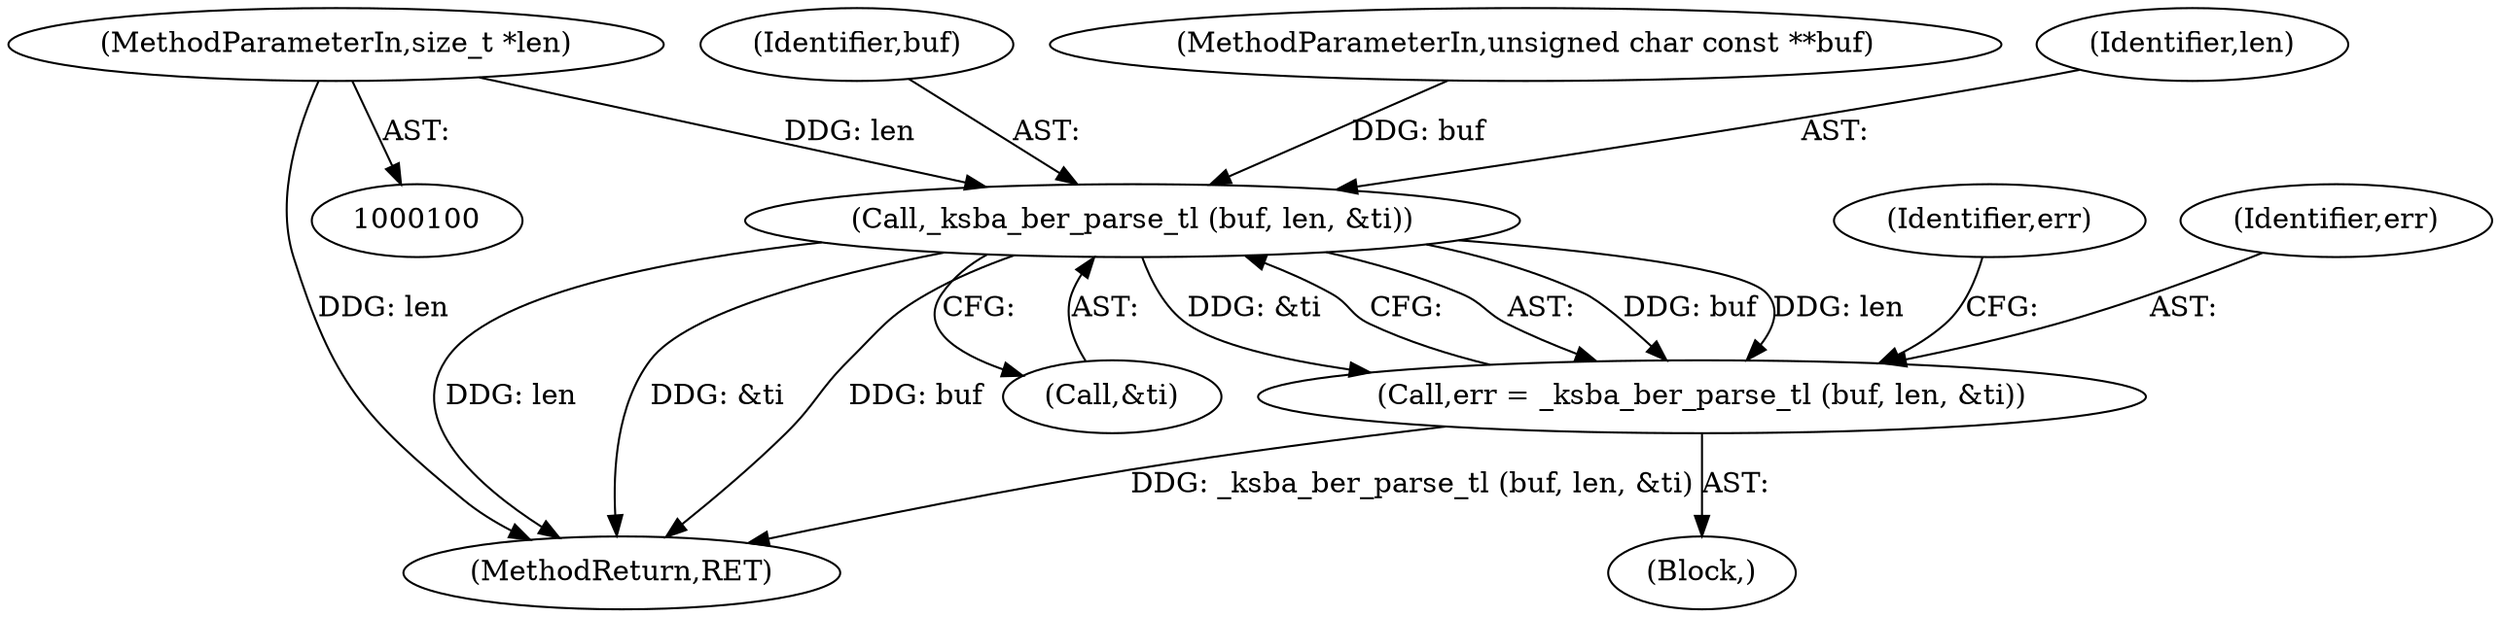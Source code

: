 digraph "0_gnupg_a7eed17a0b2a1c09ef986f3b4b323cd31cea2b64_0@pointer" {
"1000102" [label="(MethodParameterIn,size_t *len)"];
"1000109" [label="(Call,_ksba_ber_parse_tl (buf, len, &ti))"];
"1000107" [label="(Call,err = _ksba_ber_parse_tl (buf, len, &ti))"];
"1000104" [label="(Block,)"];
"1000110" [label="(Identifier,buf)"];
"1000109" [label="(Call,_ksba_ber_parse_tl (buf, len, &ti))"];
"1000115" [label="(Identifier,err)"];
"1000102" [label="(MethodParameterIn,size_t *len)"];
"1000121" [label="(MethodReturn,RET)"];
"1000107" [label="(Call,err = _ksba_ber_parse_tl (buf, len, &ti))"];
"1000108" [label="(Identifier,err)"];
"1000112" [label="(Call,&ti)"];
"1000101" [label="(MethodParameterIn,unsigned char const **buf)"];
"1000111" [label="(Identifier,len)"];
"1000102" -> "1000100"  [label="AST: "];
"1000102" -> "1000121"  [label="DDG: len"];
"1000102" -> "1000109"  [label="DDG: len"];
"1000109" -> "1000107"  [label="AST: "];
"1000109" -> "1000112"  [label="CFG: "];
"1000110" -> "1000109"  [label="AST: "];
"1000111" -> "1000109"  [label="AST: "];
"1000112" -> "1000109"  [label="AST: "];
"1000107" -> "1000109"  [label="CFG: "];
"1000109" -> "1000121"  [label="DDG: len"];
"1000109" -> "1000121"  [label="DDG: &ti"];
"1000109" -> "1000121"  [label="DDG: buf"];
"1000109" -> "1000107"  [label="DDG: buf"];
"1000109" -> "1000107"  [label="DDG: len"];
"1000109" -> "1000107"  [label="DDG: &ti"];
"1000101" -> "1000109"  [label="DDG: buf"];
"1000107" -> "1000104"  [label="AST: "];
"1000108" -> "1000107"  [label="AST: "];
"1000115" -> "1000107"  [label="CFG: "];
"1000107" -> "1000121"  [label="DDG: _ksba_ber_parse_tl (buf, len, &ti)"];
}
